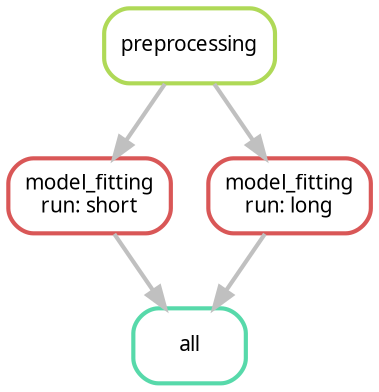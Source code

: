 digraph snakemake_dag {
    graph[bgcolor=white, margin=0];
    node[shape=box, style=rounded, fontname=sans,                 fontsize=10, penwidth=2];
    edge[penwidth=2, color=grey];
	0[label = "all", color = "0.44 0.6 0.85", style="rounded"];
	1[label = "model_fitting\nrun: short", color = "0.00 0.6 0.85", style="rounded"];
	2[label = "preprocessing", color = "0.22 0.6 0.85", style="rounded"];
	3[label = "model_fitting\nrun: long", color = "0.00 0.6 0.85", style="rounded"];
	1 -> 0
	3 -> 0
	2 -> 1
	2 -> 3
}            

